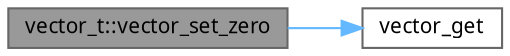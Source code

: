 digraph "vector_t::vector_set_zero"
{
 // INTERACTIVE_SVG=YES
 // LATEX_PDF_SIZE
  bgcolor="transparent";
  edge [fontname=Mononoki,fontsize=10,labelfontname=Mononoki,labelfontsize=10];
  node [fontname=Mononoki,fontsize=10,shape=box,height=0.2,width=0.4];
  rankdir="LR";
  Node1 [id="Node000001",label="vector_t::vector_set_zero",height=0.2,width=0.4,color="gray40", fillcolor="grey60", style="filled", fontcolor="black",tooltip="Sets element at given index to a zero value."];
  Node1 -> Node2 [id="edge1_Node000001_Node000002",color="steelblue1",style="solid",tooltip=" "];
  Node2 [id="Node000002",label="vector_get",height=0.2,width=0.4,color="grey40", fillcolor="white", style="filled",URL="$group__Vector.html#ga9437d9506a3b2799f595c88b82f160b3",tooltip="Returns pointer for the element at index."];
}
